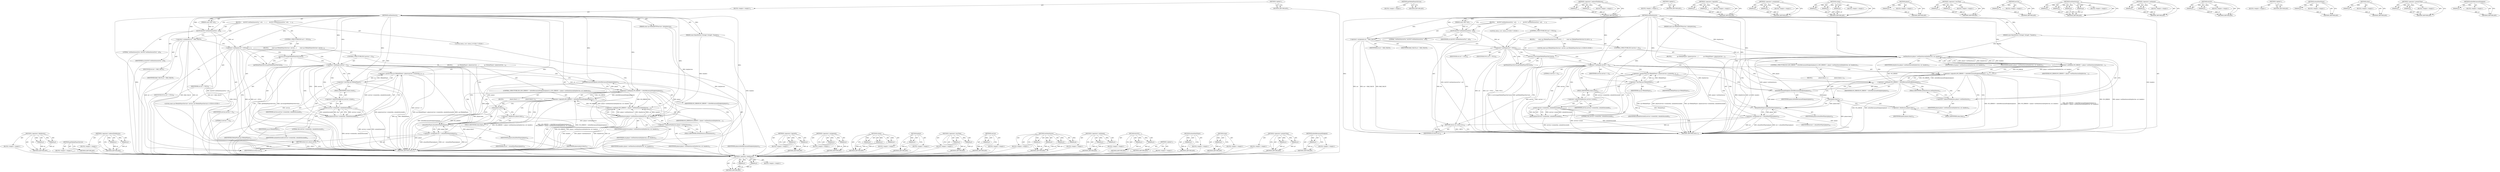 digraph "doSetRetransmitEndpoint" {
vulnerable_166 [label=<(METHOD,&lt;operator&gt;.fieldAccess)>];
vulnerable_167 [label=<(PARAM,p1)>];
vulnerable_168 [label=<(PARAM,p2)>];
vulnerable_169 [label=<(BLOCK,&lt;empty&gt;,&lt;empty&gt;)>];
vulnerable_170 [label=<(METHOD_RETURN,ANY)>];
vulnerable_118 [label=<(METHOD,getMediaPlayerService)>];
vulnerable_119 [label=<(BLOCK,&lt;empty&gt;,&lt;empty&gt;)>];
vulnerable_120 [label=<(METHOD_RETURN,ANY)>];
vulnerable_141 [label=<(METHOD,&lt;operator&gt;.indirectFieldAccess)>];
vulnerable_142 [label=<(PARAM,p1)>];
vulnerable_143 [label=<(PARAM,p2)>];
vulnerable_144 [label=<(BLOCK,&lt;empty&gt;,&lt;empty&gt;)>];
vulnerable_145 [label=<(METHOD_RETURN,ANY)>];
vulnerable_6 [label=<(METHOD,&lt;global&gt;)<SUB>1</SUB>>];
vulnerable_7 [label=<(BLOCK,&lt;empty&gt;,&lt;empty&gt;)<SUB>1</SUB>>];
vulnerable_8 [label=<(METHOD,setDataSource)<SUB>1</SUB>>];
vulnerable_9 [label=<(PARAM,const sp&lt;IMediaHTTPService&gt; &amp;httpService)<SUB>2</SUB>>];
vulnerable_10 [label=<(PARAM,const char *url)<SUB>3</SUB>>];
vulnerable_11 [label=<(PARAM,const KeyedVector&lt;String8, String8&gt; *headers)<SUB>3</SUB>>];
vulnerable_12 [label=<(BLOCK,{

     ALOGV(&quot;setDataSource(%s)&quot;, url);
     s...,{

     ALOGV(&quot;setDataSource(%s)&quot;, url);
     s...)<SUB>4</SUB>>];
vulnerable_13 [label=<(ALOGV,ALOGV(&quot;setDataSource(%s)&quot;, url))<SUB>6</SUB>>];
vulnerable_14 [label=<(LITERAL,&quot;setDataSource(%s)&quot;,ALOGV(&quot;setDataSource(%s)&quot;, url))<SUB>6</SUB>>];
vulnerable_15 [label=<(IDENTIFIER,url,ALOGV(&quot;setDataSource(%s)&quot;, url))<SUB>6</SUB>>];
vulnerable_16 [label="<(LOCAL,status_t err: status_t)<SUB>7</SUB>>"];
vulnerable_17 [label=<(&lt;operator&gt;.assignment,err = BAD_VALUE)<SUB>7</SUB>>];
vulnerable_18 [label=<(IDENTIFIER,err,err = BAD_VALUE)<SUB>7</SUB>>];
vulnerable_19 [label=<(IDENTIFIER,BAD_VALUE,err = BAD_VALUE)<SUB>7</SUB>>];
vulnerable_20 [label=<(CONTROL_STRUCTURE,IF,if (url != NULL))<SUB>8</SUB>>];
vulnerable_21 [label=<(&lt;operator&gt;.notEquals,url != NULL)<SUB>8</SUB>>];
vulnerable_22 [label=<(IDENTIFIER,url,url != NULL)<SUB>8</SUB>>];
vulnerable_23 [label=<(IDENTIFIER,NULL,url != NULL)<SUB>8</SUB>>];
vulnerable_24 [label=<(BLOCK,{
        const sp&lt;IMediaPlayerService&gt;&amp; servic...,{
        const sp&lt;IMediaPlayerService&gt;&amp; servic...)<SUB>8</SUB>>];
vulnerable_25 [label="<(LOCAL,const sp&lt;IMediaPlayerService&gt; service: sp&lt;IMediaPlayerService&gt;)<SUB>9</SUB>>"];
vulnerable_26 [label=<(service,&amp; service(getMediaPlayerService()))<SUB>9</SUB>>];
vulnerable_27 [label=<(getMediaPlayerService,getMediaPlayerService())<SUB>9</SUB>>];
vulnerable_28 [label=<(CONTROL_STRUCTURE,IF,if (service != 0))<SUB>10</SUB>>];
vulnerable_29 [label=<(&lt;operator&gt;.notEquals,service != 0)<SUB>10</SUB>>];
vulnerable_30 [label=<(IDENTIFIER,service,service != 0)<SUB>10</SUB>>];
vulnerable_31 [label=<(LITERAL,0,service != 0)<SUB>10</SUB>>];
vulnerable_32 [label=<(BLOCK,{
             sp&lt;IMediaPlayer&gt; player(service-...,{
             sp&lt;IMediaPlayer&gt; player(service-...)<SUB>10</SUB>>];
vulnerable_33 [label=<(&lt;operator&gt;.greaterThan,sp&lt;IMediaPlayer&gt; player(service-&gt;create(this, m...)<SUB>11</SUB>>];
vulnerable_34 [label=<(&lt;operator&gt;.lessThan,sp&lt;IMediaPlayer)<SUB>11</SUB>>];
vulnerable_35 [label=<(IDENTIFIER,sp,sp&lt;IMediaPlayer)<SUB>11</SUB>>];
vulnerable_36 [label=<(IDENTIFIER,IMediaPlayer,sp&lt;IMediaPlayer)<SUB>11</SUB>>];
vulnerable_37 [label=<(player,player(service-&gt;create(this, mAudioSessionId)))<SUB>11</SUB>>];
vulnerable_38 [label=<(create,service-&gt;create(this, mAudioSessionId))<SUB>11</SUB>>];
vulnerable_39 [label=<(&lt;operator&gt;.indirectFieldAccess,service-&gt;create)<SUB>11</SUB>>];
vulnerable_40 [label=<(IDENTIFIER,service,service-&gt;create(this, mAudioSessionId))<SUB>11</SUB>>];
vulnerable_41 [label=<(FIELD_IDENTIFIER,create,create)<SUB>11</SUB>>];
vulnerable_42 [label=<(LITERAL,this,service-&gt;create(this, mAudioSessionId))<SUB>11</SUB>>];
vulnerable_43 [label=<(IDENTIFIER,mAudioSessionId,service-&gt;create(this, mAudioSessionId))<SUB>11</SUB>>];
vulnerable_44 [label=<(CONTROL_STRUCTURE,IF,if ((NO_ERROR != doSetRetransmitEndpoint(player)) ||
 (NO_ERROR != player-&gt;setDataSource(httpService, url, headers))))<SUB>12</SUB>>];
vulnerable_45 [label=<(&lt;operator&gt;.logicalOr,(NO_ERROR != doSetRetransmitEndpoint(player)) |...)<SUB>12</SUB>>];
vulnerable_46 [label=<(&lt;operator&gt;.notEquals,NO_ERROR != doSetRetransmitEndpoint(player))<SUB>12</SUB>>];
vulnerable_47 [label=<(IDENTIFIER,NO_ERROR,NO_ERROR != doSetRetransmitEndpoint(player))<SUB>12</SUB>>];
vulnerable_48 [label=<(doSetRetransmitEndpoint,doSetRetransmitEndpoint(player))<SUB>12</SUB>>];
vulnerable_49 [label=<(IDENTIFIER,player,doSetRetransmitEndpoint(player))<SUB>12</SUB>>];
vulnerable_50 [label=<(&lt;operator&gt;.notEquals,NO_ERROR != player-&gt;setDataSource(httpService, ...)<SUB>13</SUB>>];
vulnerable_51 [label=<(IDENTIFIER,NO_ERROR,NO_ERROR != player-&gt;setDataSource(httpService, ...)<SUB>13</SUB>>];
vulnerable_52 [label=<(setDataSource,player-&gt;setDataSource(httpService, url, headers))<SUB>13</SUB>>];
vulnerable_53 [label=<(&lt;operator&gt;.indirectFieldAccess,player-&gt;setDataSource)<SUB>13</SUB>>];
vulnerable_54 [label=<(IDENTIFIER,player,player-&gt;setDataSource(httpService, url, headers))<SUB>13</SUB>>];
vulnerable_55 [label=<(FIELD_IDENTIFIER,setDataSource,setDataSource)<SUB>13</SUB>>];
vulnerable_56 [label=<(IDENTIFIER,httpService,player-&gt;setDataSource(httpService, url, headers))<SUB>13</SUB>>];
vulnerable_57 [label=<(IDENTIFIER,url,player-&gt;setDataSource(httpService, url, headers))<SUB>13</SUB>>];
vulnerable_58 [label=<(IDENTIFIER,headers,player-&gt;setDataSource(httpService, url, headers))<SUB>13</SUB>>];
vulnerable_59 [label=<(BLOCK,{
                player.clear();
 },{
                player.clear();
 })<SUB>13</SUB>>];
vulnerable_60 [label=<(clear,player.clear())<SUB>14</SUB>>];
vulnerable_61 [label=<(&lt;operator&gt;.fieldAccess,player.clear)<SUB>14</SUB>>];
vulnerable_62 [label=<(IDENTIFIER,player,player.clear())<SUB>14</SUB>>];
vulnerable_63 [label=<(FIELD_IDENTIFIER,clear,clear)<SUB>14</SUB>>];
vulnerable_64 [label=<(&lt;operator&gt;.assignment,err = attachNewPlayer(player))<SUB>16</SUB>>];
vulnerable_65 [label=<(IDENTIFIER,err,err = attachNewPlayer(player))<SUB>16</SUB>>];
vulnerable_66 [label=<(attachNewPlayer,attachNewPlayer(player))<SUB>16</SUB>>];
vulnerable_67 [label=<(IDENTIFIER,player,attachNewPlayer(player))<SUB>16</SUB>>];
vulnerable_68 [label=<(RETURN,return err;,return err;)<SUB>19</SUB>>];
vulnerable_69 [label=<(IDENTIFIER,err,return err;)<SUB>19</SUB>>];
vulnerable_70 [label=<(METHOD_RETURN,status_t)<SUB>1</SUB>>];
vulnerable_72 [label=<(METHOD_RETURN,ANY)<SUB>1</SUB>>];
vulnerable_146 [label=<(METHOD,&lt;operator&gt;.logicalOr)>];
vulnerable_147 [label=<(PARAM,p1)>];
vulnerable_148 [label=<(PARAM,p2)>];
vulnerable_149 [label=<(BLOCK,&lt;empty&gt;,&lt;empty&gt;)>];
vulnerable_150 [label=<(METHOD_RETURN,ANY)>];
vulnerable_104 [label=<(METHOD,&lt;operator&gt;.assignment)>];
vulnerable_105 [label=<(PARAM,p1)>];
vulnerable_106 [label=<(PARAM,p2)>];
vulnerable_107 [label=<(BLOCK,&lt;empty&gt;,&lt;empty&gt;)>];
vulnerable_108 [label=<(METHOD_RETURN,ANY)>];
vulnerable_135 [label=<(METHOD,create)>];
vulnerable_136 [label=<(PARAM,p1)>];
vulnerable_137 [label=<(PARAM,p2)>];
vulnerable_138 [label=<(PARAM,p3)>];
vulnerable_139 [label=<(BLOCK,&lt;empty&gt;,&lt;empty&gt;)>];
vulnerable_140 [label=<(METHOD_RETURN,ANY)>];
vulnerable_131 [label=<(METHOD,player)>];
vulnerable_132 [label=<(PARAM,p1)>];
vulnerable_133 [label=<(BLOCK,&lt;empty&gt;,&lt;empty&gt;)>];
vulnerable_134 [label=<(METHOD_RETURN,ANY)>];
vulnerable_126 [label=<(METHOD,&lt;operator&gt;.lessThan)>];
vulnerable_127 [label=<(PARAM,p1)>];
vulnerable_128 [label=<(PARAM,p2)>];
vulnerable_129 [label=<(BLOCK,&lt;empty&gt;,&lt;empty&gt;)>];
vulnerable_130 [label=<(METHOD_RETURN,ANY)>];
vulnerable_114 [label=<(METHOD,service)>];
vulnerable_115 [label=<(PARAM,p1)>];
vulnerable_116 [label=<(BLOCK,&lt;empty&gt;,&lt;empty&gt;)>];
vulnerable_117 [label=<(METHOD_RETURN,ANY)>];
vulnerable_155 [label=<(METHOD,setDataSource)>];
vulnerable_156 [label=<(PARAM,p1)>];
vulnerable_157 [label=<(PARAM,p2)>];
vulnerable_158 [label=<(PARAM,p3)>];
vulnerable_159 [label=<(PARAM,p4)>];
vulnerable_160 [label=<(BLOCK,&lt;empty&gt;,&lt;empty&gt;)>];
vulnerable_161 [label=<(METHOD_RETURN,ANY)>];
vulnerable_109 [label=<(METHOD,&lt;operator&gt;.notEquals)>];
vulnerable_110 [label=<(PARAM,p1)>];
vulnerable_111 [label=<(PARAM,p2)>];
vulnerable_112 [label=<(BLOCK,&lt;empty&gt;,&lt;empty&gt;)>];
vulnerable_113 [label=<(METHOD_RETURN,ANY)>];
vulnerable_99 [label=<(METHOD,ALOGV)>];
vulnerable_100 [label=<(PARAM,p1)>];
vulnerable_101 [label=<(PARAM,p2)>];
vulnerable_102 [label=<(BLOCK,&lt;empty&gt;,&lt;empty&gt;)>];
vulnerable_103 [label=<(METHOD_RETURN,ANY)>];
vulnerable_93 [label=<(METHOD,&lt;global&gt;)<SUB>1</SUB>>];
vulnerable_94 [label=<(BLOCK,&lt;empty&gt;,&lt;empty&gt;)>];
vulnerable_95 [label=<(METHOD_RETURN,ANY)>];
vulnerable_171 [label=<(METHOD,attachNewPlayer)>];
vulnerable_172 [label=<(PARAM,p1)>];
vulnerable_173 [label=<(BLOCK,&lt;empty&gt;,&lt;empty&gt;)>];
vulnerable_174 [label=<(METHOD_RETURN,ANY)>];
vulnerable_162 [label=<(METHOD,clear)>];
vulnerable_163 [label=<(PARAM,p1)>];
vulnerable_164 [label=<(BLOCK,&lt;empty&gt;,&lt;empty&gt;)>];
vulnerable_165 [label=<(METHOD_RETURN,ANY)>];
vulnerable_121 [label=<(METHOD,&lt;operator&gt;.greaterThan)>];
vulnerable_122 [label=<(PARAM,p1)>];
vulnerable_123 [label=<(PARAM,p2)>];
vulnerable_124 [label=<(BLOCK,&lt;empty&gt;,&lt;empty&gt;)>];
vulnerable_125 [label=<(METHOD_RETURN,ANY)>];
vulnerable_151 [label=<(METHOD,doSetRetransmitEndpoint)>];
vulnerable_152 [label=<(PARAM,p1)>];
vulnerable_153 [label=<(BLOCK,&lt;empty&gt;,&lt;empty&gt;)>];
vulnerable_154 [label=<(METHOD_RETURN,ANY)>];
fixed_166 [label=<(METHOD,&lt;operator&gt;.fieldAccess)>];
fixed_167 [label=<(PARAM,p1)>];
fixed_168 [label=<(PARAM,p2)>];
fixed_169 [label=<(BLOCK,&lt;empty&gt;,&lt;empty&gt;)>];
fixed_170 [label=<(METHOD_RETURN,ANY)>];
fixed_118 [label=<(METHOD,getMediaPlayerService)>];
fixed_119 [label=<(BLOCK,&lt;empty&gt;,&lt;empty&gt;)>];
fixed_120 [label=<(METHOD_RETURN,ANY)>];
fixed_141 [label=<(METHOD,&lt;operator&gt;.indirectFieldAccess)>];
fixed_142 [label=<(PARAM,p1)>];
fixed_143 [label=<(PARAM,p2)>];
fixed_144 [label=<(BLOCK,&lt;empty&gt;,&lt;empty&gt;)>];
fixed_145 [label=<(METHOD_RETURN,ANY)>];
fixed_6 [label=<(METHOD,&lt;global&gt;)<SUB>1</SUB>>];
fixed_7 [label=<(BLOCK,&lt;empty&gt;,&lt;empty&gt;)<SUB>1</SUB>>];
fixed_8 [label=<(METHOD,setDataSource)<SUB>1</SUB>>];
fixed_9 [label=<(PARAM,const sp&lt;IMediaHTTPService&gt; &amp;httpService)<SUB>2</SUB>>];
fixed_10 [label=<(PARAM,const char *url)<SUB>3</SUB>>];
fixed_11 [label=<(PARAM,const KeyedVector&lt;String8, String8&gt; *headers)<SUB>3</SUB>>];
fixed_12 [label=<(BLOCK,{

     ALOGV(&quot;setDataSource(%s)&quot;, url);
     s...,{

     ALOGV(&quot;setDataSource(%s)&quot;, url);
     s...)<SUB>4</SUB>>];
fixed_13 [label=<(ALOGV,ALOGV(&quot;setDataSource(%s)&quot;, url))<SUB>6</SUB>>];
fixed_14 [label=<(LITERAL,&quot;setDataSource(%s)&quot;,ALOGV(&quot;setDataSource(%s)&quot;, url))<SUB>6</SUB>>];
fixed_15 [label=<(IDENTIFIER,url,ALOGV(&quot;setDataSource(%s)&quot;, url))<SUB>6</SUB>>];
fixed_16 [label="<(LOCAL,status_t err: status_t)<SUB>7</SUB>>"];
fixed_17 [label=<(&lt;operator&gt;.assignment,err = BAD_VALUE)<SUB>7</SUB>>];
fixed_18 [label=<(IDENTIFIER,err,err = BAD_VALUE)<SUB>7</SUB>>];
fixed_19 [label=<(IDENTIFIER,BAD_VALUE,err = BAD_VALUE)<SUB>7</SUB>>];
fixed_20 [label=<(CONTROL_STRUCTURE,IF,if (url != NULL))<SUB>8</SUB>>];
fixed_21 [label=<(&lt;operator&gt;.notEquals,url != NULL)<SUB>8</SUB>>];
fixed_22 [label=<(IDENTIFIER,url,url != NULL)<SUB>8</SUB>>];
fixed_23 [label=<(IDENTIFIER,NULL,url != NULL)<SUB>8</SUB>>];
fixed_24 [label=<(BLOCK,{
        const sp&lt;IMediaPlayerService&gt; service...,{
        const sp&lt;IMediaPlayerService&gt; service...)<SUB>8</SUB>>];
fixed_25 [label="<(LOCAL,const sp&lt;IMediaPlayerService&gt; service: sp&lt;IMediaPlayerService&gt;)<SUB>9</SUB>>"];
fixed_26 [label=<(service,service(getMediaPlayerService()))<SUB>9</SUB>>];
fixed_27 [label=<(getMediaPlayerService,getMediaPlayerService())<SUB>9</SUB>>];
fixed_28 [label=<(CONTROL_STRUCTURE,IF,if (service != 0))<SUB>10</SUB>>];
fixed_29 [label=<(&lt;operator&gt;.notEquals,service != 0)<SUB>10</SUB>>];
fixed_30 [label=<(IDENTIFIER,service,service != 0)<SUB>10</SUB>>];
fixed_31 [label=<(LITERAL,0,service != 0)<SUB>10</SUB>>];
fixed_32 [label=<(BLOCK,{
             sp&lt;IMediaPlayer&gt; player(service-...,{
             sp&lt;IMediaPlayer&gt; player(service-...)<SUB>10</SUB>>];
fixed_33 [label=<(&lt;operator&gt;.greaterThan,sp&lt;IMediaPlayer&gt; player(service-&gt;create(this, m...)<SUB>11</SUB>>];
fixed_34 [label=<(&lt;operator&gt;.lessThan,sp&lt;IMediaPlayer)<SUB>11</SUB>>];
fixed_35 [label=<(IDENTIFIER,sp,sp&lt;IMediaPlayer)<SUB>11</SUB>>];
fixed_36 [label=<(IDENTIFIER,IMediaPlayer,sp&lt;IMediaPlayer)<SUB>11</SUB>>];
fixed_37 [label=<(player,player(service-&gt;create(this, mAudioSessionId)))<SUB>11</SUB>>];
fixed_38 [label=<(create,service-&gt;create(this, mAudioSessionId))<SUB>11</SUB>>];
fixed_39 [label=<(&lt;operator&gt;.indirectFieldAccess,service-&gt;create)<SUB>11</SUB>>];
fixed_40 [label=<(IDENTIFIER,service,service-&gt;create(this, mAudioSessionId))<SUB>11</SUB>>];
fixed_41 [label=<(FIELD_IDENTIFIER,create,create)<SUB>11</SUB>>];
fixed_42 [label=<(LITERAL,this,service-&gt;create(this, mAudioSessionId))<SUB>11</SUB>>];
fixed_43 [label=<(IDENTIFIER,mAudioSessionId,service-&gt;create(this, mAudioSessionId))<SUB>11</SUB>>];
fixed_44 [label=<(CONTROL_STRUCTURE,IF,if ((NO_ERROR != doSetRetransmitEndpoint(player)) ||
 (NO_ERROR != player-&gt;setDataSource(httpService, url, headers))))<SUB>12</SUB>>];
fixed_45 [label=<(&lt;operator&gt;.logicalOr,(NO_ERROR != doSetRetransmitEndpoint(player)) |...)<SUB>12</SUB>>];
fixed_46 [label=<(&lt;operator&gt;.notEquals,NO_ERROR != doSetRetransmitEndpoint(player))<SUB>12</SUB>>];
fixed_47 [label=<(IDENTIFIER,NO_ERROR,NO_ERROR != doSetRetransmitEndpoint(player))<SUB>12</SUB>>];
fixed_48 [label=<(doSetRetransmitEndpoint,doSetRetransmitEndpoint(player))<SUB>12</SUB>>];
fixed_49 [label=<(IDENTIFIER,player,doSetRetransmitEndpoint(player))<SUB>12</SUB>>];
fixed_50 [label=<(&lt;operator&gt;.notEquals,NO_ERROR != player-&gt;setDataSource(httpService, ...)<SUB>13</SUB>>];
fixed_51 [label=<(IDENTIFIER,NO_ERROR,NO_ERROR != player-&gt;setDataSource(httpService, ...)<SUB>13</SUB>>];
fixed_52 [label=<(setDataSource,player-&gt;setDataSource(httpService, url, headers))<SUB>13</SUB>>];
fixed_53 [label=<(&lt;operator&gt;.indirectFieldAccess,player-&gt;setDataSource)<SUB>13</SUB>>];
fixed_54 [label=<(IDENTIFIER,player,player-&gt;setDataSource(httpService, url, headers))<SUB>13</SUB>>];
fixed_55 [label=<(FIELD_IDENTIFIER,setDataSource,setDataSource)<SUB>13</SUB>>];
fixed_56 [label=<(IDENTIFIER,httpService,player-&gt;setDataSource(httpService, url, headers))<SUB>13</SUB>>];
fixed_57 [label=<(IDENTIFIER,url,player-&gt;setDataSource(httpService, url, headers))<SUB>13</SUB>>];
fixed_58 [label=<(IDENTIFIER,headers,player-&gt;setDataSource(httpService, url, headers))<SUB>13</SUB>>];
fixed_59 [label=<(BLOCK,{
                player.clear();
 },{
                player.clear();
 })<SUB>13</SUB>>];
fixed_60 [label=<(clear,player.clear())<SUB>14</SUB>>];
fixed_61 [label=<(&lt;operator&gt;.fieldAccess,player.clear)<SUB>14</SUB>>];
fixed_62 [label=<(IDENTIFIER,player,player.clear())<SUB>14</SUB>>];
fixed_63 [label=<(FIELD_IDENTIFIER,clear,clear)<SUB>14</SUB>>];
fixed_64 [label=<(&lt;operator&gt;.assignment,err = attachNewPlayer(player))<SUB>16</SUB>>];
fixed_65 [label=<(IDENTIFIER,err,err = attachNewPlayer(player))<SUB>16</SUB>>];
fixed_66 [label=<(attachNewPlayer,attachNewPlayer(player))<SUB>16</SUB>>];
fixed_67 [label=<(IDENTIFIER,player,attachNewPlayer(player))<SUB>16</SUB>>];
fixed_68 [label=<(RETURN,return err;,return err;)<SUB>19</SUB>>];
fixed_69 [label=<(IDENTIFIER,err,return err;)<SUB>19</SUB>>];
fixed_70 [label=<(METHOD_RETURN,status_t)<SUB>1</SUB>>];
fixed_72 [label=<(METHOD_RETURN,ANY)<SUB>1</SUB>>];
fixed_146 [label=<(METHOD,&lt;operator&gt;.logicalOr)>];
fixed_147 [label=<(PARAM,p1)>];
fixed_148 [label=<(PARAM,p2)>];
fixed_149 [label=<(BLOCK,&lt;empty&gt;,&lt;empty&gt;)>];
fixed_150 [label=<(METHOD_RETURN,ANY)>];
fixed_104 [label=<(METHOD,&lt;operator&gt;.assignment)>];
fixed_105 [label=<(PARAM,p1)>];
fixed_106 [label=<(PARAM,p2)>];
fixed_107 [label=<(BLOCK,&lt;empty&gt;,&lt;empty&gt;)>];
fixed_108 [label=<(METHOD_RETURN,ANY)>];
fixed_135 [label=<(METHOD,create)>];
fixed_136 [label=<(PARAM,p1)>];
fixed_137 [label=<(PARAM,p2)>];
fixed_138 [label=<(PARAM,p3)>];
fixed_139 [label=<(BLOCK,&lt;empty&gt;,&lt;empty&gt;)>];
fixed_140 [label=<(METHOD_RETURN,ANY)>];
fixed_131 [label=<(METHOD,player)>];
fixed_132 [label=<(PARAM,p1)>];
fixed_133 [label=<(BLOCK,&lt;empty&gt;,&lt;empty&gt;)>];
fixed_134 [label=<(METHOD_RETURN,ANY)>];
fixed_126 [label=<(METHOD,&lt;operator&gt;.lessThan)>];
fixed_127 [label=<(PARAM,p1)>];
fixed_128 [label=<(PARAM,p2)>];
fixed_129 [label=<(BLOCK,&lt;empty&gt;,&lt;empty&gt;)>];
fixed_130 [label=<(METHOD_RETURN,ANY)>];
fixed_114 [label=<(METHOD,service)>];
fixed_115 [label=<(PARAM,p1)>];
fixed_116 [label=<(BLOCK,&lt;empty&gt;,&lt;empty&gt;)>];
fixed_117 [label=<(METHOD_RETURN,ANY)>];
fixed_155 [label=<(METHOD,setDataSource)>];
fixed_156 [label=<(PARAM,p1)>];
fixed_157 [label=<(PARAM,p2)>];
fixed_158 [label=<(PARAM,p3)>];
fixed_159 [label=<(PARAM,p4)>];
fixed_160 [label=<(BLOCK,&lt;empty&gt;,&lt;empty&gt;)>];
fixed_161 [label=<(METHOD_RETURN,ANY)>];
fixed_109 [label=<(METHOD,&lt;operator&gt;.notEquals)>];
fixed_110 [label=<(PARAM,p1)>];
fixed_111 [label=<(PARAM,p2)>];
fixed_112 [label=<(BLOCK,&lt;empty&gt;,&lt;empty&gt;)>];
fixed_113 [label=<(METHOD_RETURN,ANY)>];
fixed_99 [label=<(METHOD,ALOGV)>];
fixed_100 [label=<(PARAM,p1)>];
fixed_101 [label=<(PARAM,p2)>];
fixed_102 [label=<(BLOCK,&lt;empty&gt;,&lt;empty&gt;)>];
fixed_103 [label=<(METHOD_RETURN,ANY)>];
fixed_93 [label=<(METHOD,&lt;global&gt;)<SUB>1</SUB>>];
fixed_94 [label=<(BLOCK,&lt;empty&gt;,&lt;empty&gt;)>];
fixed_95 [label=<(METHOD_RETURN,ANY)>];
fixed_171 [label=<(METHOD,attachNewPlayer)>];
fixed_172 [label=<(PARAM,p1)>];
fixed_173 [label=<(BLOCK,&lt;empty&gt;,&lt;empty&gt;)>];
fixed_174 [label=<(METHOD_RETURN,ANY)>];
fixed_162 [label=<(METHOD,clear)>];
fixed_163 [label=<(PARAM,p1)>];
fixed_164 [label=<(BLOCK,&lt;empty&gt;,&lt;empty&gt;)>];
fixed_165 [label=<(METHOD_RETURN,ANY)>];
fixed_121 [label=<(METHOD,&lt;operator&gt;.greaterThan)>];
fixed_122 [label=<(PARAM,p1)>];
fixed_123 [label=<(PARAM,p2)>];
fixed_124 [label=<(BLOCK,&lt;empty&gt;,&lt;empty&gt;)>];
fixed_125 [label=<(METHOD_RETURN,ANY)>];
fixed_151 [label=<(METHOD,doSetRetransmitEndpoint)>];
fixed_152 [label=<(PARAM,p1)>];
fixed_153 [label=<(BLOCK,&lt;empty&gt;,&lt;empty&gt;)>];
fixed_154 [label=<(METHOD_RETURN,ANY)>];
vulnerable_166 -> vulnerable_167  [key=0, label="AST: "];
vulnerable_166 -> vulnerable_167  [key=1, label="DDG: "];
vulnerable_166 -> vulnerable_169  [key=0, label="AST: "];
vulnerable_166 -> vulnerable_168  [key=0, label="AST: "];
vulnerable_166 -> vulnerable_168  [key=1, label="DDG: "];
vulnerable_166 -> vulnerable_170  [key=0, label="AST: "];
vulnerable_166 -> vulnerable_170  [key=1, label="CFG: "];
vulnerable_167 -> vulnerable_170  [key=0, label="DDG: p1"];
vulnerable_168 -> vulnerable_170  [key=0, label="DDG: p2"];
vulnerable_118 -> vulnerable_119  [key=0, label="AST: "];
vulnerable_118 -> vulnerable_120  [key=0, label="AST: "];
vulnerable_118 -> vulnerable_120  [key=1, label="CFG: "];
vulnerable_141 -> vulnerable_142  [key=0, label="AST: "];
vulnerable_141 -> vulnerable_142  [key=1, label="DDG: "];
vulnerable_141 -> vulnerable_144  [key=0, label="AST: "];
vulnerable_141 -> vulnerable_143  [key=0, label="AST: "];
vulnerable_141 -> vulnerable_143  [key=1, label="DDG: "];
vulnerable_141 -> vulnerable_145  [key=0, label="AST: "];
vulnerable_141 -> vulnerable_145  [key=1, label="CFG: "];
vulnerable_142 -> vulnerable_145  [key=0, label="DDG: p1"];
vulnerable_143 -> vulnerable_145  [key=0, label="DDG: p2"];
vulnerable_6 -> vulnerable_7  [key=0, label="AST: "];
vulnerable_6 -> vulnerable_72  [key=0, label="AST: "];
vulnerable_6 -> vulnerable_72  [key=1, label="CFG: "];
vulnerable_7 -> vulnerable_8  [key=0, label="AST: "];
vulnerable_8 -> vulnerable_9  [key=0, label="AST: "];
vulnerable_8 -> vulnerable_9  [key=1, label="DDG: "];
vulnerable_8 -> vulnerable_10  [key=0, label="AST: "];
vulnerable_8 -> vulnerable_10  [key=1, label="DDG: "];
vulnerable_8 -> vulnerable_11  [key=0, label="AST: "];
vulnerable_8 -> vulnerable_11  [key=1, label="DDG: "];
vulnerable_8 -> vulnerable_12  [key=0, label="AST: "];
vulnerable_8 -> vulnerable_70  [key=0, label="AST: "];
vulnerable_8 -> vulnerable_13  [key=0, label="CFG: "];
vulnerable_8 -> vulnerable_13  [key=1, label="DDG: "];
vulnerable_8 -> vulnerable_17  [key=0, label="DDG: "];
vulnerable_8 -> vulnerable_69  [key=0, label="DDG: "];
vulnerable_8 -> vulnerable_21  [key=0, label="DDG: "];
vulnerable_8 -> vulnerable_26  [key=0, label="DDG: "];
vulnerable_8 -> vulnerable_29  [key=0, label="DDG: "];
vulnerable_8 -> vulnerable_34  [key=0, label="DDG: "];
vulnerable_8 -> vulnerable_66  [key=0, label="DDG: "];
vulnerable_8 -> vulnerable_38  [key=0, label="DDG: "];
vulnerable_8 -> vulnerable_46  [key=0, label="DDG: "];
vulnerable_8 -> vulnerable_50  [key=0, label="DDG: "];
vulnerable_8 -> vulnerable_48  [key=0, label="DDG: "];
vulnerable_8 -> vulnerable_52  [key=0, label="DDG: "];
vulnerable_9 -> vulnerable_70  [key=0, label="DDG: httpService"];
vulnerable_9 -> vulnerable_52  [key=0, label="DDG: httpService"];
vulnerable_10 -> vulnerable_13  [key=0, label="DDG: url"];
vulnerable_11 -> vulnerable_70  [key=0, label="DDG: headers"];
vulnerable_11 -> vulnerable_52  [key=0, label="DDG: headers"];
vulnerable_12 -> vulnerable_13  [key=0, label="AST: "];
vulnerable_12 -> vulnerable_16  [key=0, label="AST: "];
vulnerable_12 -> vulnerable_17  [key=0, label="AST: "];
vulnerable_12 -> vulnerable_20  [key=0, label="AST: "];
vulnerable_12 -> vulnerable_68  [key=0, label="AST: "];
vulnerable_13 -> vulnerable_14  [key=0, label="AST: "];
vulnerable_13 -> vulnerable_15  [key=0, label="AST: "];
vulnerable_13 -> vulnerable_17  [key=0, label="CFG: "];
vulnerable_13 -> vulnerable_70  [key=0, label="DDG: ALOGV(&quot;setDataSource(%s)&quot;, url)"];
vulnerable_13 -> vulnerable_21  [key=0, label="DDG: url"];
vulnerable_17 -> vulnerable_18  [key=0, label="AST: "];
vulnerable_17 -> vulnerable_19  [key=0, label="AST: "];
vulnerable_17 -> vulnerable_21  [key=0, label="CFG: "];
vulnerable_17 -> vulnerable_70  [key=0, label="DDG: err"];
vulnerable_17 -> vulnerable_70  [key=1, label="DDG: err = BAD_VALUE"];
vulnerable_17 -> vulnerable_70  [key=2, label="DDG: BAD_VALUE"];
vulnerable_17 -> vulnerable_69  [key=0, label="DDG: err"];
vulnerable_20 -> vulnerable_21  [key=0, label="AST: "];
vulnerable_20 -> vulnerable_24  [key=0, label="AST: "];
vulnerable_21 -> vulnerable_22  [key=0, label="AST: "];
vulnerable_21 -> vulnerable_23  [key=0, label="AST: "];
vulnerable_21 -> vulnerable_27  [key=0, label="CFG: "];
vulnerable_21 -> vulnerable_27  [key=1, label="CDG: "];
vulnerable_21 -> vulnerable_68  [key=0, label="CFG: "];
vulnerable_21 -> vulnerable_70  [key=0, label="DDG: url"];
vulnerable_21 -> vulnerable_70  [key=1, label="DDG: url != NULL"];
vulnerable_21 -> vulnerable_70  [key=2, label="DDG: NULL"];
vulnerable_21 -> vulnerable_52  [key=0, label="DDG: url"];
vulnerable_21 -> vulnerable_26  [key=0, label="CDG: "];
vulnerable_21 -> vulnerable_29  [key=0, label="CDG: "];
vulnerable_24 -> vulnerable_25  [key=0, label="AST: "];
vulnerable_24 -> vulnerable_26  [key=0, label="AST: "];
vulnerable_24 -> vulnerable_28  [key=0, label="AST: "];
vulnerable_26 -> vulnerable_27  [key=0, label="AST: "];
vulnerable_26 -> vulnerable_29  [key=0, label="CFG: "];
vulnerable_26 -> vulnerable_70  [key=0, label="DDG: getMediaPlayerService()"];
vulnerable_26 -> vulnerable_70  [key=1, label="DDG: &amp; service(getMediaPlayerService())"];
vulnerable_27 -> vulnerable_26  [key=0, label="CFG: "];
vulnerable_28 -> vulnerable_29  [key=0, label="AST: "];
vulnerable_28 -> vulnerable_32  [key=0, label="AST: "];
vulnerable_29 -> vulnerable_30  [key=0, label="AST: "];
vulnerable_29 -> vulnerable_31  [key=0, label="AST: "];
vulnerable_29 -> vulnerable_34  [key=0, label="CFG: "];
vulnerable_29 -> vulnerable_34  [key=1, label="CDG: "];
vulnerable_29 -> vulnerable_68  [key=0, label="CFG: "];
vulnerable_29 -> vulnerable_70  [key=0, label="DDG: service"];
vulnerable_29 -> vulnerable_70  [key=1, label="DDG: service != 0"];
vulnerable_29 -> vulnerable_38  [key=0, label="DDG: service"];
vulnerable_29 -> vulnerable_38  [key=1, label="CDG: "];
vulnerable_29 -> vulnerable_48  [key=0, label="CDG: "];
vulnerable_29 -> vulnerable_33  [key=0, label="CDG: "];
vulnerable_29 -> vulnerable_64  [key=0, label="CDG: "];
vulnerable_29 -> vulnerable_66  [key=0, label="CDG: "];
vulnerable_29 -> vulnerable_37  [key=0, label="CDG: "];
vulnerable_29 -> vulnerable_46  [key=0, label="CDG: "];
vulnerable_29 -> vulnerable_41  [key=0, label="CDG: "];
vulnerable_29 -> vulnerable_45  [key=0, label="CDG: "];
vulnerable_29 -> vulnerable_39  [key=0, label="CDG: "];
vulnerable_32 -> vulnerable_33  [key=0, label="AST: "];
vulnerable_32 -> vulnerable_44  [key=0, label="AST: "];
vulnerable_32 -> vulnerable_64  [key=0, label="AST: "];
vulnerable_33 -> vulnerable_34  [key=0, label="AST: "];
vulnerable_33 -> vulnerable_37  [key=0, label="AST: "];
vulnerable_33 -> vulnerable_48  [key=0, label="CFG: "];
vulnerable_33 -> vulnerable_70  [key=0, label="DDG: sp&lt;IMediaPlayer"];
vulnerable_33 -> vulnerable_70  [key=1, label="DDG: player(service-&gt;create(this, mAudioSessionId))"];
vulnerable_33 -> vulnerable_70  [key=2, label="DDG: sp&lt;IMediaPlayer&gt; player(service-&gt;create(this, mAudioSessionId))"];
vulnerable_34 -> vulnerable_35  [key=0, label="AST: "];
vulnerable_34 -> vulnerable_36  [key=0, label="AST: "];
vulnerable_34 -> vulnerable_41  [key=0, label="CFG: "];
vulnerable_34 -> vulnerable_70  [key=0, label="DDG: IMediaPlayer"];
vulnerable_34 -> vulnerable_70  [key=1, label="DDG: sp"];
vulnerable_34 -> vulnerable_33  [key=0, label="DDG: sp"];
vulnerable_34 -> vulnerable_33  [key=1, label="DDG: IMediaPlayer"];
vulnerable_37 -> vulnerable_38  [key=0, label="AST: "];
vulnerable_37 -> vulnerable_33  [key=0, label="CFG: "];
vulnerable_37 -> vulnerable_33  [key=1, label="DDG: service-&gt;create(this, mAudioSessionId)"];
vulnerable_37 -> vulnerable_70  [key=0, label="DDG: service-&gt;create(this, mAudioSessionId)"];
vulnerable_38 -> vulnerable_39  [key=0, label="AST: "];
vulnerable_38 -> vulnerable_42  [key=0, label="AST: "];
vulnerable_38 -> vulnerable_43  [key=0, label="AST: "];
vulnerable_38 -> vulnerable_37  [key=0, label="CFG: "];
vulnerable_38 -> vulnerable_37  [key=1, label="DDG: service-&gt;create"];
vulnerable_38 -> vulnerable_37  [key=2, label="DDG: this"];
vulnerable_38 -> vulnerable_37  [key=3, label="DDG: mAudioSessionId"];
vulnerable_38 -> vulnerable_70  [key=0, label="DDG: service-&gt;create"];
vulnerable_38 -> vulnerable_70  [key=1, label="DDG: mAudioSessionId"];
vulnerable_39 -> vulnerable_40  [key=0, label="AST: "];
vulnerable_39 -> vulnerable_41  [key=0, label="AST: "];
vulnerable_39 -> vulnerable_38  [key=0, label="CFG: "];
vulnerable_41 -> vulnerable_39  [key=0, label="CFG: "];
vulnerable_44 -> vulnerable_45  [key=0, label="AST: "];
vulnerable_44 -> vulnerable_59  [key=0, label="AST: "];
vulnerable_45 -> vulnerable_46  [key=0, label="AST: "];
vulnerable_45 -> vulnerable_50  [key=0, label="AST: "];
vulnerable_45 -> vulnerable_63  [key=0, label="CFG: "];
vulnerable_45 -> vulnerable_63  [key=1, label="CDG: "];
vulnerable_45 -> vulnerable_66  [key=0, label="CFG: "];
vulnerable_45 -> vulnerable_70  [key=0, label="DDG: NO_ERROR != doSetRetransmitEndpoint(player)"];
vulnerable_45 -> vulnerable_70  [key=1, label="DDG: NO_ERROR != player-&gt;setDataSource(httpService, url, headers)"];
vulnerable_45 -> vulnerable_70  [key=2, label="DDG: (NO_ERROR != doSetRetransmitEndpoint(player)) ||
 (NO_ERROR != player-&gt;setDataSource(httpService, url, headers))"];
vulnerable_45 -> vulnerable_60  [key=0, label="CDG: "];
vulnerable_45 -> vulnerable_61  [key=0, label="CDG: "];
vulnerable_46 -> vulnerable_47  [key=0, label="AST: "];
vulnerable_46 -> vulnerable_48  [key=0, label="AST: "];
vulnerable_46 -> vulnerable_45  [key=0, label="CFG: "];
vulnerable_46 -> vulnerable_45  [key=1, label="DDG: NO_ERROR"];
vulnerable_46 -> vulnerable_45  [key=2, label="DDG: doSetRetransmitEndpoint(player)"];
vulnerable_46 -> vulnerable_55  [key=0, label="CFG: "];
vulnerable_46 -> vulnerable_55  [key=1, label="CDG: "];
vulnerable_46 -> vulnerable_70  [key=0, label="DDG: NO_ERROR"];
vulnerable_46 -> vulnerable_70  [key=1, label="DDG: doSetRetransmitEndpoint(player)"];
vulnerable_46 -> vulnerable_50  [key=0, label="DDG: NO_ERROR"];
vulnerable_46 -> vulnerable_50  [key=1, label="CDG: "];
vulnerable_46 -> vulnerable_52  [key=0, label="CDG: "];
vulnerable_46 -> vulnerable_53  [key=0, label="CDG: "];
vulnerable_48 -> vulnerable_49  [key=0, label="AST: "];
vulnerable_48 -> vulnerable_46  [key=0, label="CFG: "];
vulnerable_48 -> vulnerable_46  [key=1, label="DDG: player"];
vulnerable_48 -> vulnerable_66  [key=0, label="DDG: player"];
vulnerable_48 -> vulnerable_60  [key=0, label="DDG: player"];
vulnerable_48 -> vulnerable_52  [key=0, label="DDG: player"];
vulnerable_50 -> vulnerable_51  [key=0, label="AST: "];
vulnerable_50 -> vulnerable_52  [key=0, label="AST: "];
vulnerable_50 -> vulnerable_45  [key=0, label="CFG: "];
vulnerable_50 -> vulnerable_45  [key=1, label="DDG: NO_ERROR"];
vulnerable_50 -> vulnerable_45  [key=2, label="DDG: player-&gt;setDataSource(httpService, url, headers)"];
vulnerable_50 -> vulnerable_70  [key=0, label="DDG: NO_ERROR"];
vulnerable_50 -> vulnerable_70  [key=1, label="DDG: player-&gt;setDataSource(httpService, url, headers)"];
vulnerable_52 -> vulnerable_53  [key=0, label="AST: "];
vulnerable_52 -> vulnerable_56  [key=0, label="AST: "];
vulnerable_52 -> vulnerable_57  [key=0, label="AST: "];
vulnerable_52 -> vulnerable_58  [key=0, label="AST: "];
vulnerable_52 -> vulnerable_50  [key=0, label="CFG: "];
vulnerable_52 -> vulnerable_50  [key=1, label="DDG: player-&gt;setDataSource"];
vulnerable_52 -> vulnerable_50  [key=2, label="DDG: httpService"];
vulnerable_52 -> vulnerable_50  [key=3, label="DDG: url"];
vulnerable_52 -> vulnerable_50  [key=4, label="DDG: headers"];
vulnerable_52 -> vulnerable_70  [key=0, label="DDG: player-&gt;setDataSource"];
vulnerable_52 -> vulnerable_70  [key=1, label="DDG: httpService"];
vulnerable_52 -> vulnerable_70  [key=2, label="DDG: url"];
vulnerable_52 -> vulnerable_70  [key=3, label="DDG: headers"];
vulnerable_52 -> vulnerable_66  [key=0, label="DDG: player-&gt;setDataSource"];
vulnerable_53 -> vulnerable_54  [key=0, label="AST: "];
vulnerable_53 -> vulnerable_55  [key=0, label="AST: "];
vulnerable_53 -> vulnerable_52  [key=0, label="CFG: "];
vulnerable_55 -> vulnerable_53  [key=0, label="CFG: "];
vulnerable_59 -> vulnerable_60  [key=0, label="AST: "];
vulnerable_60 -> vulnerable_61  [key=0, label="AST: "];
vulnerable_60 -> vulnerable_66  [key=0, label="CFG: "];
vulnerable_60 -> vulnerable_66  [key=1, label="DDG: player.clear"];
vulnerable_60 -> vulnerable_70  [key=0, label="DDG: player.clear()"];
vulnerable_61 -> vulnerable_62  [key=0, label="AST: "];
vulnerable_61 -> vulnerable_63  [key=0, label="AST: "];
vulnerable_61 -> vulnerable_60  [key=0, label="CFG: "];
vulnerable_63 -> vulnerable_61  [key=0, label="CFG: "];
vulnerable_64 -> vulnerable_65  [key=0, label="AST: "];
vulnerable_64 -> vulnerable_66  [key=0, label="AST: "];
vulnerable_64 -> vulnerable_68  [key=0, label="CFG: "];
vulnerable_64 -> vulnerable_70  [key=0, label="DDG: err"];
vulnerable_64 -> vulnerable_70  [key=1, label="DDG: attachNewPlayer(player)"];
vulnerable_64 -> vulnerable_70  [key=2, label="DDG: err = attachNewPlayer(player)"];
vulnerable_64 -> vulnerable_69  [key=0, label="DDG: err"];
vulnerable_66 -> vulnerable_67  [key=0, label="AST: "];
vulnerable_66 -> vulnerable_64  [key=0, label="CFG: "];
vulnerable_66 -> vulnerable_64  [key=1, label="DDG: player"];
vulnerable_66 -> vulnerable_70  [key=0, label="DDG: player"];
vulnerable_68 -> vulnerable_69  [key=0, label="AST: "];
vulnerable_68 -> vulnerable_70  [key=0, label="CFG: "];
vulnerable_68 -> vulnerable_70  [key=1, label="DDG: &lt;RET&gt;"];
vulnerable_69 -> vulnerable_68  [key=0, label="DDG: err"];
vulnerable_146 -> vulnerable_147  [key=0, label="AST: "];
vulnerable_146 -> vulnerable_147  [key=1, label="DDG: "];
vulnerable_146 -> vulnerable_149  [key=0, label="AST: "];
vulnerable_146 -> vulnerable_148  [key=0, label="AST: "];
vulnerable_146 -> vulnerable_148  [key=1, label="DDG: "];
vulnerable_146 -> vulnerable_150  [key=0, label="AST: "];
vulnerable_146 -> vulnerable_150  [key=1, label="CFG: "];
vulnerable_147 -> vulnerable_150  [key=0, label="DDG: p1"];
vulnerable_148 -> vulnerable_150  [key=0, label="DDG: p2"];
vulnerable_104 -> vulnerable_105  [key=0, label="AST: "];
vulnerable_104 -> vulnerable_105  [key=1, label="DDG: "];
vulnerable_104 -> vulnerable_107  [key=0, label="AST: "];
vulnerable_104 -> vulnerable_106  [key=0, label="AST: "];
vulnerable_104 -> vulnerable_106  [key=1, label="DDG: "];
vulnerable_104 -> vulnerable_108  [key=0, label="AST: "];
vulnerable_104 -> vulnerable_108  [key=1, label="CFG: "];
vulnerable_105 -> vulnerable_108  [key=0, label="DDG: p1"];
vulnerable_106 -> vulnerable_108  [key=0, label="DDG: p2"];
vulnerable_135 -> vulnerable_136  [key=0, label="AST: "];
vulnerable_135 -> vulnerable_136  [key=1, label="DDG: "];
vulnerable_135 -> vulnerable_139  [key=0, label="AST: "];
vulnerable_135 -> vulnerable_137  [key=0, label="AST: "];
vulnerable_135 -> vulnerable_137  [key=1, label="DDG: "];
vulnerable_135 -> vulnerable_140  [key=0, label="AST: "];
vulnerable_135 -> vulnerable_140  [key=1, label="CFG: "];
vulnerable_135 -> vulnerable_138  [key=0, label="AST: "];
vulnerable_135 -> vulnerable_138  [key=1, label="DDG: "];
vulnerable_136 -> vulnerable_140  [key=0, label="DDG: p1"];
vulnerable_137 -> vulnerable_140  [key=0, label="DDG: p2"];
vulnerable_138 -> vulnerable_140  [key=0, label="DDG: p3"];
vulnerable_131 -> vulnerable_132  [key=0, label="AST: "];
vulnerable_131 -> vulnerable_132  [key=1, label="DDG: "];
vulnerable_131 -> vulnerable_133  [key=0, label="AST: "];
vulnerable_131 -> vulnerable_134  [key=0, label="AST: "];
vulnerable_131 -> vulnerable_134  [key=1, label="CFG: "];
vulnerable_132 -> vulnerable_134  [key=0, label="DDG: p1"];
vulnerable_126 -> vulnerable_127  [key=0, label="AST: "];
vulnerable_126 -> vulnerable_127  [key=1, label="DDG: "];
vulnerable_126 -> vulnerable_129  [key=0, label="AST: "];
vulnerable_126 -> vulnerable_128  [key=0, label="AST: "];
vulnerable_126 -> vulnerable_128  [key=1, label="DDG: "];
vulnerable_126 -> vulnerable_130  [key=0, label="AST: "];
vulnerable_126 -> vulnerable_130  [key=1, label="CFG: "];
vulnerable_127 -> vulnerable_130  [key=0, label="DDG: p1"];
vulnerable_128 -> vulnerable_130  [key=0, label="DDG: p2"];
vulnerable_114 -> vulnerable_115  [key=0, label="AST: "];
vulnerable_114 -> vulnerable_115  [key=1, label="DDG: "];
vulnerable_114 -> vulnerable_116  [key=0, label="AST: "];
vulnerable_114 -> vulnerable_117  [key=0, label="AST: "];
vulnerable_114 -> vulnerable_117  [key=1, label="CFG: "];
vulnerable_115 -> vulnerable_117  [key=0, label="DDG: p1"];
vulnerable_155 -> vulnerable_156  [key=0, label="AST: "];
vulnerable_155 -> vulnerable_156  [key=1, label="DDG: "];
vulnerable_155 -> vulnerable_160  [key=0, label="AST: "];
vulnerable_155 -> vulnerable_157  [key=0, label="AST: "];
vulnerable_155 -> vulnerable_157  [key=1, label="DDG: "];
vulnerable_155 -> vulnerable_161  [key=0, label="AST: "];
vulnerable_155 -> vulnerable_161  [key=1, label="CFG: "];
vulnerable_155 -> vulnerable_158  [key=0, label="AST: "];
vulnerable_155 -> vulnerable_158  [key=1, label="DDG: "];
vulnerable_155 -> vulnerable_159  [key=0, label="AST: "];
vulnerable_155 -> vulnerable_159  [key=1, label="DDG: "];
vulnerable_156 -> vulnerable_161  [key=0, label="DDG: p1"];
vulnerable_157 -> vulnerable_161  [key=0, label="DDG: p2"];
vulnerable_158 -> vulnerable_161  [key=0, label="DDG: p3"];
vulnerable_159 -> vulnerable_161  [key=0, label="DDG: p4"];
vulnerable_109 -> vulnerable_110  [key=0, label="AST: "];
vulnerable_109 -> vulnerable_110  [key=1, label="DDG: "];
vulnerable_109 -> vulnerable_112  [key=0, label="AST: "];
vulnerable_109 -> vulnerable_111  [key=0, label="AST: "];
vulnerable_109 -> vulnerable_111  [key=1, label="DDG: "];
vulnerable_109 -> vulnerable_113  [key=0, label="AST: "];
vulnerable_109 -> vulnerable_113  [key=1, label="CFG: "];
vulnerable_110 -> vulnerable_113  [key=0, label="DDG: p1"];
vulnerable_111 -> vulnerable_113  [key=0, label="DDG: p2"];
vulnerable_99 -> vulnerable_100  [key=0, label="AST: "];
vulnerable_99 -> vulnerable_100  [key=1, label="DDG: "];
vulnerable_99 -> vulnerable_102  [key=0, label="AST: "];
vulnerable_99 -> vulnerable_101  [key=0, label="AST: "];
vulnerable_99 -> vulnerable_101  [key=1, label="DDG: "];
vulnerable_99 -> vulnerable_103  [key=0, label="AST: "];
vulnerable_99 -> vulnerable_103  [key=1, label="CFG: "];
vulnerable_100 -> vulnerable_103  [key=0, label="DDG: p1"];
vulnerable_101 -> vulnerable_103  [key=0, label="DDG: p2"];
vulnerable_93 -> vulnerable_94  [key=0, label="AST: "];
vulnerable_93 -> vulnerable_95  [key=0, label="AST: "];
vulnerable_93 -> vulnerable_95  [key=1, label="CFG: "];
vulnerable_171 -> vulnerable_172  [key=0, label="AST: "];
vulnerable_171 -> vulnerable_172  [key=1, label="DDG: "];
vulnerable_171 -> vulnerable_173  [key=0, label="AST: "];
vulnerable_171 -> vulnerable_174  [key=0, label="AST: "];
vulnerable_171 -> vulnerable_174  [key=1, label="CFG: "];
vulnerable_172 -> vulnerable_174  [key=0, label="DDG: p1"];
vulnerable_162 -> vulnerable_163  [key=0, label="AST: "];
vulnerable_162 -> vulnerable_163  [key=1, label="DDG: "];
vulnerable_162 -> vulnerable_164  [key=0, label="AST: "];
vulnerable_162 -> vulnerable_165  [key=0, label="AST: "];
vulnerable_162 -> vulnerable_165  [key=1, label="CFG: "];
vulnerable_163 -> vulnerable_165  [key=0, label="DDG: p1"];
vulnerable_121 -> vulnerable_122  [key=0, label="AST: "];
vulnerable_121 -> vulnerable_122  [key=1, label="DDG: "];
vulnerable_121 -> vulnerable_124  [key=0, label="AST: "];
vulnerable_121 -> vulnerable_123  [key=0, label="AST: "];
vulnerable_121 -> vulnerable_123  [key=1, label="DDG: "];
vulnerable_121 -> vulnerable_125  [key=0, label="AST: "];
vulnerable_121 -> vulnerable_125  [key=1, label="CFG: "];
vulnerable_122 -> vulnerable_125  [key=0, label="DDG: p1"];
vulnerable_123 -> vulnerable_125  [key=0, label="DDG: p2"];
vulnerable_151 -> vulnerable_152  [key=0, label="AST: "];
vulnerable_151 -> vulnerable_152  [key=1, label="DDG: "];
vulnerable_151 -> vulnerable_153  [key=0, label="AST: "];
vulnerable_151 -> vulnerable_154  [key=0, label="AST: "];
vulnerable_151 -> vulnerable_154  [key=1, label="CFG: "];
vulnerable_152 -> vulnerable_154  [key=0, label="DDG: p1"];
fixed_166 -> fixed_167  [key=0, label="AST: "];
fixed_166 -> fixed_167  [key=1, label="DDG: "];
fixed_166 -> fixed_169  [key=0, label="AST: "];
fixed_166 -> fixed_168  [key=0, label="AST: "];
fixed_166 -> fixed_168  [key=1, label="DDG: "];
fixed_166 -> fixed_170  [key=0, label="AST: "];
fixed_166 -> fixed_170  [key=1, label="CFG: "];
fixed_167 -> fixed_170  [key=0, label="DDG: p1"];
fixed_168 -> fixed_170  [key=0, label="DDG: p2"];
fixed_169 -> vulnerable_166  [key=0];
fixed_170 -> vulnerable_166  [key=0];
fixed_118 -> fixed_119  [key=0, label="AST: "];
fixed_118 -> fixed_120  [key=0, label="AST: "];
fixed_118 -> fixed_120  [key=1, label="CFG: "];
fixed_119 -> vulnerable_166  [key=0];
fixed_120 -> vulnerable_166  [key=0];
fixed_141 -> fixed_142  [key=0, label="AST: "];
fixed_141 -> fixed_142  [key=1, label="DDG: "];
fixed_141 -> fixed_144  [key=0, label="AST: "];
fixed_141 -> fixed_143  [key=0, label="AST: "];
fixed_141 -> fixed_143  [key=1, label="DDG: "];
fixed_141 -> fixed_145  [key=0, label="AST: "];
fixed_141 -> fixed_145  [key=1, label="CFG: "];
fixed_142 -> fixed_145  [key=0, label="DDG: p1"];
fixed_143 -> fixed_145  [key=0, label="DDG: p2"];
fixed_144 -> vulnerable_166  [key=0];
fixed_145 -> vulnerable_166  [key=0];
fixed_6 -> fixed_7  [key=0, label="AST: "];
fixed_6 -> fixed_72  [key=0, label="AST: "];
fixed_6 -> fixed_72  [key=1, label="CFG: "];
fixed_7 -> fixed_8  [key=0, label="AST: "];
fixed_8 -> fixed_9  [key=0, label="AST: "];
fixed_8 -> fixed_9  [key=1, label="DDG: "];
fixed_8 -> fixed_10  [key=0, label="AST: "];
fixed_8 -> fixed_10  [key=1, label="DDG: "];
fixed_8 -> fixed_11  [key=0, label="AST: "];
fixed_8 -> fixed_11  [key=1, label="DDG: "];
fixed_8 -> fixed_12  [key=0, label="AST: "];
fixed_8 -> fixed_70  [key=0, label="AST: "];
fixed_8 -> fixed_13  [key=0, label="CFG: "];
fixed_8 -> fixed_13  [key=1, label="DDG: "];
fixed_8 -> fixed_17  [key=0, label="DDG: "];
fixed_8 -> fixed_69  [key=0, label="DDG: "];
fixed_8 -> fixed_21  [key=0, label="DDG: "];
fixed_8 -> fixed_26  [key=0, label="DDG: "];
fixed_8 -> fixed_29  [key=0, label="DDG: "];
fixed_8 -> fixed_34  [key=0, label="DDG: "];
fixed_8 -> fixed_66  [key=0, label="DDG: "];
fixed_8 -> fixed_38  [key=0, label="DDG: "];
fixed_8 -> fixed_46  [key=0, label="DDG: "];
fixed_8 -> fixed_50  [key=0, label="DDG: "];
fixed_8 -> fixed_48  [key=0, label="DDG: "];
fixed_8 -> fixed_52  [key=0, label="DDG: "];
fixed_9 -> fixed_70  [key=0, label="DDG: httpService"];
fixed_9 -> fixed_52  [key=0, label="DDG: httpService"];
fixed_10 -> fixed_13  [key=0, label="DDG: url"];
fixed_11 -> fixed_70  [key=0, label="DDG: headers"];
fixed_11 -> fixed_52  [key=0, label="DDG: headers"];
fixed_12 -> fixed_13  [key=0, label="AST: "];
fixed_12 -> fixed_16  [key=0, label="AST: "];
fixed_12 -> fixed_17  [key=0, label="AST: "];
fixed_12 -> fixed_20  [key=0, label="AST: "];
fixed_12 -> fixed_68  [key=0, label="AST: "];
fixed_13 -> fixed_14  [key=0, label="AST: "];
fixed_13 -> fixed_15  [key=0, label="AST: "];
fixed_13 -> fixed_17  [key=0, label="CFG: "];
fixed_13 -> fixed_70  [key=0, label="DDG: ALOGV(&quot;setDataSource(%s)&quot;, url)"];
fixed_13 -> fixed_21  [key=0, label="DDG: url"];
fixed_14 -> vulnerable_166  [key=0];
fixed_15 -> vulnerable_166  [key=0];
fixed_16 -> vulnerable_166  [key=0];
fixed_17 -> fixed_18  [key=0, label="AST: "];
fixed_17 -> fixed_19  [key=0, label="AST: "];
fixed_17 -> fixed_21  [key=0, label="CFG: "];
fixed_17 -> fixed_70  [key=0, label="DDG: err"];
fixed_17 -> fixed_70  [key=1, label="DDG: err = BAD_VALUE"];
fixed_17 -> fixed_70  [key=2, label="DDG: BAD_VALUE"];
fixed_17 -> fixed_69  [key=0, label="DDG: err"];
fixed_18 -> vulnerable_166  [key=0];
fixed_19 -> vulnerable_166  [key=0];
fixed_20 -> fixed_21  [key=0, label="AST: "];
fixed_20 -> fixed_24  [key=0, label="AST: "];
fixed_21 -> fixed_22  [key=0, label="AST: "];
fixed_21 -> fixed_23  [key=0, label="AST: "];
fixed_21 -> fixed_27  [key=0, label="CFG: "];
fixed_21 -> fixed_27  [key=1, label="CDG: "];
fixed_21 -> fixed_68  [key=0, label="CFG: "];
fixed_21 -> fixed_70  [key=0, label="DDG: url"];
fixed_21 -> fixed_70  [key=1, label="DDG: url != NULL"];
fixed_21 -> fixed_70  [key=2, label="DDG: NULL"];
fixed_21 -> fixed_52  [key=0, label="DDG: url"];
fixed_21 -> fixed_26  [key=0, label="CDG: "];
fixed_21 -> fixed_29  [key=0, label="CDG: "];
fixed_22 -> vulnerable_166  [key=0];
fixed_23 -> vulnerable_166  [key=0];
fixed_24 -> fixed_25  [key=0, label="AST: "];
fixed_24 -> fixed_26  [key=0, label="AST: "];
fixed_24 -> fixed_28  [key=0, label="AST: "];
fixed_25 -> vulnerable_166  [key=0];
fixed_26 -> fixed_27  [key=0, label="AST: "];
fixed_26 -> fixed_29  [key=0, label="CFG: "];
fixed_26 -> fixed_70  [key=0, label="DDG: getMediaPlayerService()"];
fixed_26 -> fixed_70  [key=1, label="DDG: service(getMediaPlayerService())"];
fixed_27 -> fixed_26  [key=0, label="CFG: "];
fixed_28 -> fixed_29  [key=0, label="AST: "];
fixed_28 -> fixed_32  [key=0, label="AST: "];
fixed_29 -> fixed_30  [key=0, label="AST: "];
fixed_29 -> fixed_31  [key=0, label="AST: "];
fixed_29 -> fixed_34  [key=0, label="CFG: "];
fixed_29 -> fixed_34  [key=1, label="CDG: "];
fixed_29 -> fixed_68  [key=0, label="CFG: "];
fixed_29 -> fixed_70  [key=0, label="DDG: service"];
fixed_29 -> fixed_70  [key=1, label="DDG: service != 0"];
fixed_29 -> fixed_38  [key=0, label="DDG: service"];
fixed_29 -> fixed_38  [key=1, label="CDG: "];
fixed_29 -> fixed_48  [key=0, label="CDG: "];
fixed_29 -> fixed_33  [key=0, label="CDG: "];
fixed_29 -> fixed_64  [key=0, label="CDG: "];
fixed_29 -> fixed_66  [key=0, label="CDG: "];
fixed_29 -> fixed_37  [key=0, label="CDG: "];
fixed_29 -> fixed_46  [key=0, label="CDG: "];
fixed_29 -> fixed_41  [key=0, label="CDG: "];
fixed_29 -> fixed_45  [key=0, label="CDG: "];
fixed_29 -> fixed_39  [key=0, label="CDG: "];
fixed_30 -> vulnerable_166  [key=0];
fixed_31 -> vulnerable_166  [key=0];
fixed_32 -> fixed_33  [key=0, label="AST: "];
fixed_32 -> fixed_44  [key=0, label="AST: "];
fixed_32 -> fixed_64  [key=0, label="AST: "];
fixed_33 -> fixed_34  [key=0, label="AST: "];
fixed_33 -> fixed_37  [key=0, label="AST: "];
fixed_33 -> fixed_48  [key=0, label="CFG: "];
fixed_33 -> fixed_70  [key=0, label="DDG: sp&lt;IMediaPlayer"];
fixed_33 -> fixed_70  [key=1, label="DDG: player(service-&gt;create(this, mAudioSessionId))"];
fixed_33 -> fixed_70  [key=2, label="DDG: sp&lt;IMediaPlayer&gt; player(service-&gt;create(this, mAudioSessionId))"];
fixed_34 -> fixed_35  [key=0, label="AST: "];
fixed_34 -> fixed_36  [key=0, label="AST: "];
fixed_34 -> fixed_41  [key=0, label="CFG: "];
fixed_34 -> fixed_70  [key=0, label="DDG: IMediaPlayer"];
fixed_34 -> fixed_70  [key=1, label="DDG: sp"];
fixed_34 -> fixed_33  [key=0, label="DDG: sp"];
fixed_34 -> fixed_33  [key=1, label="DDG: IMediaPlayer"];
fixed_35 -> vulnerable_166  [key=0];
fixed_36 -> vulnerable_166  [key=0];
fixed_37 -> fixed_38  [key=0, label="AST: "];
fixed_37 -> fixed_33  [key=0, label="CFG: "];
fixed_37 -> fixed_33  [key=1, label="DDG: service-&gt;create(this, mAudioSessionId)"];
fixed_37 -> fixed_70  [key=0, label="DDG: service-&gt;create(this, mAudioSessionId)"];
fixed_38 -> fixed_39  [key=0, label="AST: "];
fixed_38 -> fixed_42  [key=0, label="AST: "];
fixed_38 -> fixed_43  [key=0, label="AST: "];
fixed_38 -> fixed_37  [key=0, label="CFG: "];
fixed_38 -> fixed_37  [key=1, label="DDG: service-&gt;create"];
fixed_38 -> fixed_37  [key=2, label="DDG: this"];
fixed_38 -> fixed_37  [key=3, label="DDG: mAudioSessionId"];
fixed_38 -> fixed_70  [key=0, label="DDG: service-&gt;create"];
fixed_38 -> fixed_70  [key=1, label="DDG: mAudioSessionId"];
fixed_39 -> fixed_40  [key=0, label="AST: "];
fixed_39 -> fixed_41  [key=0, label="AST: "];
fixed_39 -> fixed_38  [key=0, label="CFG: "];
fixed_40 -> vulnerable_166  [key=0];
fixed_41 -> fixed_39  [key=0, label="CFG: "];
fixed_42 -> vulnerable_166  [key=0];
fixed_43 -> vulnerable_166  [key=0];
fixed_44 -> fixed_45  [key=0, label="AST: "];
fixed_44 -> fixed_59  [key=0, label="AST: "];
fixed_45 -> fixed_46  [key=0, label="AST: "];
fixed_45 -> fixed_50  [key=0, label="AST: "];
fixed_45 -> fixed_63  [key=0, label="CFG: "];
fixed_45 -> fixed_63  [key=1, label="CDG: "];
fixed_45 -> fixed_66  [key=0, label="CFG: "];
fixed_45 -> fixed_70  [key=0, label="DDG: NO_ERROR != doSetRetransmitEndpoint(player)"];
fixed_45 -> fixed_70  [key=1, label="DDG: NO_ERROR != player-&gt;setDataSource(httpService, url, headers)"];
fixed_45 -> fixed_70  [key=2, label="DDG: (NO_ERROR != doSetRetransmitEndpoint(player)) ||
 (NO_ERROR != player-&gt;setDataSource(httpService, url, headers))"];
fixed_45 -> fixed_60  [key=0, label="CDG: "];
fixed_45 -> fixed_61  [key=0, label="CDG: "];
fixed_46 -> fixed_47  [key=0, label="AST: "];
fixed_46 -> fixed_48  [key=0, label="AST: "];
fixed_46 -> fixed_45  [key=0, label="CFG: "];
fixed_46 -> fixed_45  [key=1, label="DDG: NO_ERROR"];
fixed_46 -> fixed_45  [key=2, label="DDG: doSetRetransmitEndpoint(player)"];
fixed_46 -> fixed_55  [key=0, label="CFG: "];
fixed_46 -> fixed_55  [key=1, label="CDG: "];
fixed_46 -> fixed_70  [key=0, label="DDG: NO_ERROR"];
fixed_46 -> fixed_70  [key=1, label="DDG: doSetRetransmitEndpoint(player)"];
fixed_46 -> fixed_50  [key=0, label="DDG: NO_ERROR"];
fixed_46 -> fixed_50  [key=1, label="CDG: "];
fixed_46 -> fixed_52  [key=0, label="CDG: "];
fixed_46 -> fixed_53  [key=0, label="CDG: "];
fixed_47 -> vulnerable_166  [key=0];
fixed_48 -> fixed_49  [key=0, label="AST: "];
fixed_48 -> fixed_46  [key=0, label="CFG: "];
fixed_48 -> fixed_46  [key=1, label="DDG: player"];
fixed_48 -> fixed_66  [key=0, label="DDG: player"];
fixed_48 -> fixed_60  [key=0, label="DDG: player"];
fixed_48 -> fixed_52  [key=0, label="DDG: player"];
fixed_49 -> vulnerable_166  [key=0];
fixed_50 -> fixed_51  [key=0, label="AST: "];
fixed_50 -> fixed_52  [key=0, label="AST: "];
fixed_50 -> fixed_45  [key=0, label="CFG: "];
fixed_50 -> fixed_45  [key=1, label="DDG: NO_ERROR"];
fixed_50 -> fixed_45  [key=2, label="DDG: player-&gt;setDataSource(httpService, url, headers)"];
fixed_50 -> fixed_70  [key=0, label="DDG: NO_ERROR"];
fixed_50 -> fixed_70  [key=1, label="DDG: player-&gt;setDataSource(httpService, url, headers)"];
fixed_51 -> vulnerable_166  [key=0];
fixed_52 -> fixed_53  [key=0, label="AST: "];
fixed_52 -> fixed_56  [key=0, label="AST: "];
fixed_52 -> fixed_57  [key=0, label="AST: "];
fixed_52 -> fixed_58  [key=0, label="AST: "];
fixed_52 -> fixed_50  [key=0, label="CFG: "];
fixed_52 -> fixed_50  [key=1, label="DDG: player-&gt;setDataSource"];
fixed_52 -> fixed_50  [key=2, label="DDG: httpService"];
fixed_52 -> fixed_50  [key=3, label="DDG: url"];
fixed_52 -> fixed_50  [key=4, label="DDG: headers"];
fixed_52 -> fixed_70  [key=0, label="DDG: player-&gt;setDataSource"];
fixed_52 -> fixed_70  [key=1, label="DDG: httpService"];
fixed_52 -> fixed_70  [key=2, label="DDG: url"];
fixed_52 -> fixed_70  [key=3, label="DDG: headers"];
fixed_52 -> fixed_66  [key=0, label="DDG: player-&gt;setDataSource"];
fixed_53 -> fixed_54  [key=0, label="AST: "];
fixed_53 -> fixed_55  [key=0, label="AST: "];
fixed_53 -> fixed_52  [key=0, label="CFG: "];
fixed_54 -> vulnerable_166  [key=0];
fixed_55 -> fixed_53  [key=0, label="CFG: "];
fixed_56 -> vulnerable_166  [key=0];
fixed_57 -> vulnerable_166  [key=0];
fixed_58 -> vulnerable_166  [key=0];
fixed_59 -> fixed_60  [key=0, label="AST: "];
fixed_60 -> fixed_61  [key=0, label="AST: "];
fixed_60 -> fixed_66  [key=0, label="CFG: "];
fixed_60 -> fixed_66  [key=1, label="DDG: player.clear"];
fixed_60 -> fixed_70  [key=0, label="DDG: player.clear()"];
fixed_61 -> fixed_62  [key=0, label="AST: "];
fixed_61 -> fixed_63  [key=0, label="AST: "];
fixed_61 -> fixed_60  [key=0, label="CFG: "];
fixed_62 -> vulnerable_166  [key=0];
fixed_63 -> fixed_61  [key=0, label="CFG: "];
fixed_64 -> fixed_65  [key=0, label="AST: "];
fixed_64 -> fixed_66  [key=0, label="AST: "];
fixed_64 -> fixed_68  [key=0, label="CFG: "];
fixed_64 -> fixed_70  [key=0, label="DDG: err"];
fixed_64 -> fixed_70  [key=1, label="DDG: attachNewPlayer(player)"];
fixed_64 -> fixed_70  [key=2, label="DDG: err = attachNewPlayer(player)"];
fixed_64 -> fixed_69  [key=0, label="DDG: err"];
fixed_65 -> vulnerable_166  [key=0];
fixed_66 -> fixed_67  [key=0, label="AST: "];
fixed_66 -> fixed_64  [key=0, label="CFG: "];
fixed_66 -> fixed_64  [key=1, label="DDG: player"];
fixed_66 -> fixed_70  [key=0, label="DDG: player"];
fixed_67 -> vulnerable_166  [key=0];
fixed_68 -> fixed_69  [key=0, label="AST: "];
fixed_68 -> fixed_70  [key=0, label="CFG: "];
fixed_68 -> fixed_70  [key=1, label="DDG: &lt;RET&gt;"];
fixed_69 -> fixed_68  [key=0, label="DDG: err"];
fixed_70 -> vulnerable_166  [key=0];
fixed_72 -> vulnerable_166  [key=0];
fixed_146 -> fixed_147  [key=0, label="AST: "];
fixed_146 -> fixed_147  [key=1, label="DDG: "];
fixed_146 -> fixed_149  [key=0, label="AST: "];
fixed_146 -> fixed_148  [key=0, label="AST: "];
fixed_146 -> fixed_148  [key=1, label="DDG: "];
fixed_146 -> fixed_150  [key=0, label="AST: "];
fixed_146 -> fixed_150  [key=1, label="CFG: "];
fixed_147 -> fixed_150  [key=0, label="DDG: p1"];
fixed_148 -> fixed_150  [key=0, label="DDG: p2"];
fixed_149 -> vulnerable_166  [key=0];
fixed_150 -> vulnerable_166  [key=0];
fixed_104 -> fixed_105  [key=0, label="AST: "];
fixed_104 -> fixed_105  [key=1, label="DDG: "];
fixed_104 -> fixed_107  [key=0, label="AST: "];
fixed_104 -> fixed_106  [key=0, label="AST: "];
fixed_104 -> fixed_106  [key=1, label="DDG: "];
fixed_104 -> fixed_108  [key=0, label="AST: "];
fixed_104 -> fixed_108  [key=1, label="CFG: "];
fixed_105 -> fixed_108  [key=0, label="DDG: p1"];
fixed_106 -> fixed_108  [key=0, label="DDG: p2"];
fixed_107 -> vulnerable_166  [key=0];
fixed_108 -> vulnerable_166  [key=0];
fixed_135 -> fixed_136  [key=0, label="AST: "];
fixed_135 -> fixed_136  [key=1, label="DDG: "];
fixed_135 -> fixed_139  [key=0, label="AST: "];
fixed_135 -> fixed_137  [key=0, label="AST: "];
fixed_135 -> fixed_137  [key=1, label="DDG: "];
fixed_135 -> fixed_140  [key=0, label="AST: "];
fixed_135 -> fixed_140  [key=1, label="CFG: "];
fixed_135 -> fixed_138  [key=0, label="AST: "];
fixed_135 -> fixed_138  [key=1, label="DDG: "];
fixed_136 -> fixed_140  [key=0, label="DDG: p1"];
fixed_137 -> fixed_140  [key=0, label="DDG: p2"];
fixed_138 -> fixed_140  [key=0, label="DDG: p3"];
fixed_139 -> vulnerable_166  [key=0];
fixed_140 -> vulnerable_166  [key=0];
fixed_131 -> fixed_132  [key=0, label="AST: "];
fixed_131 -> fixed_132  [key=1, label="DDG: "];
fixed_131 -> fixed_133  [key=0, label="AST: "];
fixed_131 -> fixed_134  [key=0, label="AST: "];
fixed_131 -> fixed_134  [key=1, label="CFG: "];
fixed_132 -> fixed_134  [key=0, label="DDG: p1"];
fixed_133 -> vulnerable_166  [key=0];
fixed_134 -> vulnerable_166  [key=0];
fixed_126 -> fixed_127  [key=0, label="AST: "];
fixed_126 -> fixed_127  [key=1, label="DDG: "];
fixed_126 -> fixed_129  [key=0, label="AST: "];
fixed_126 -> fixed_128  [key=0, label="AST: "];
fixed_126 -> fixed_128  [key=1, label="DDG: "];
fixed_126 -> fixed_130  [key=0, label="AST: "];
fixed_126 -> fixed_130  [key=1, label="CFG: "];
fixed_127 -> fixed_130  [key=0, label="DDG: p1"];
fixed_128 -> fixed_130  [key=0, label="DDG: p2"];
fixed_129 -> vulnerable_166  [key=0];
fixed_130 -> vulnerable_166  [key=0];
fixed_114 -> fixed_115  [key=0, label="AST: "];
fixed_114 -> fixed_115  [key=1, label="DDG: "];
fixed_114 -> fixed_116  [key=0, label="AST: "];
fixed_114 -> fixed_117  [key=0, label="AST: "];
fixed_114 -> fixed_117  [key=1, label="CFG: "];
fixed_115 -> fixed_117  [key=0, label="DDG: p1"];
fixed_116 -> vulnerable_166  [key=0];
fixed_117 -> vulnerable_166  [key=0];
fixed_155 -> fixed_156  [key=0, label="AST: "];
fixed_155 -> fixed_156  [key=1, label="DDG: "];
fixed_155 -> fixed_160  [key=0, label="AST: "];
fixed_155 -> fixed_157  [key=0, label="AST: "];
fixed_155 -> fixed_157  [key=1, label="DDG: "];
fixed_155 -> fixed_161  [key=0, label="AST: "];
fixed_155 -> fixed_161  [key=1, label="CFG: "];
fixed_155 -> fixed_158  [key=0, label="AST: "];
fixed_155 -> fixed_158  [key=1, label="DDG: "];
fixed_155 -> fixed_159  [key=0, label="AST: "];
fixed_155 -> fixed_159  [key=1, label="DDG: "];
fixed_156 -> fixed_161  [key=0, label="DDG: p1"];
fixed_157 -> fixed_161  [key=0, label="DDG: p2"];
fixed_158 -> fixed_161  [key=0, label="DDG: p3"];
fixed_159 -> fixed_161  [key=0, label="DDG: p4"];
fixed_160 -> vulnerable_166  [key=0];
fixed_161 -> vulnerable_166  [key=0];
fixed_109 -> fixed_110  [key=0, label="AST: "];
fixed_109 -> fixed_110  [key=1, label="DDG: "];
fixed_109 -> fixed_112  [key=0, label="AST: "];
fixed_109 -> fixed_111  [key=0, label="AST: "];
fixed_109 -> fixed_111  [key=1, label="DDG: "];
fixed_109 -> fixed_113  [key=0, label="AST: "];
fixed_109 -> fixed_113  [key=1, label="CFG: "];
fixed_110 -> fixed_113  [key=0, label="DDG: p1"];
fixed_111 -> fixed_113  [key=0, label="DDG: p2"];
fixed_112 -> vulnerable_166  [key=0];
fixed_113 -> vulnerable_166  [key=0];
fixed_99 -> fixed_100  [key=0, label="AST: "];
fixed_99 -> fixed_100  [key=1, label="DDG: "];
fixed_99 -> fixed_102  [key=0, label="AST: "];
fixed_99 -> fixed_101  [key=0, label="AST: "];
fixed_99 -> fixed_101  [key=1, label="DDG: "];
fixed_99 -> fixed_103  [key=0, label="AST: "];
fixed_99 -> fixed_103  [key=1, label="CFG: "];
fixed_100 -> fixed_103  [key=0, label="DDG: p1"];
fixed_101 -> fixed_103  [key=0, label="DDG: p2"];
fixed_102 -> vulnerable_166  [key=0];
fixed_103 -> vulnerable_166  [key=0];
fixed_93 -> fixed_94  [key=0, label="AST: "];
fixed_93 -> fixed_95  [key=0, label="AST: "];
fixed_93 -> fixed_95  [key=1, label="CFG: "];
fixed_94 -> vulnerable_166  [key=0];
fixed_95 -> vulnerable_166  [key=0];
fixed_171 -> fixed_172  [key=0, label="AST: "];
fixed_171 -> fixed_172  [key=1, label="DDG: "];
fixed_171 -> fixed_173  [key=0, label="AST: "];
fixed_171 -> fixed_174  [key=0, label="AST: "];
fixed_171 -> fixed_174  [key=1, label="CFG: "];
fixed_172 -> fixed_174  [key=0, label="DDG: p1"];
fixed_173 -> vulnerable_166  [key=0];
fixed_174 -> vulnerable_166  [key=0];
fixed_162 -> fixed_163  [key=0, label="AST: "];
fixed_162 -> fixed_163  [key=1, label="DDG: "];
fixed_162 -> fixed_164  [key=0, label="AST: "];
fixed_162 -> fixed_165  [key=0, label="AST: "];
fixed_162 -> fixed_165  [key=1, label="CFG: "];
fixed_163 -> fixed_165  [key=0, label="DDG: p1"];
fixed_164 -> vulnerable_166  [key=0];
fixed_165 -> vulnerable_166  [key=0];
fixed_121 -> fixed_122  [key=0, label="AST: "];
fixed_121 -> fixed_122  [key=1, label="DDG: "];
fixed_121 -> fixed_124  [key=0, label="AST: "];
fixed_121 -> fixed_123  [key=0, label="AST: "];
fixed_121 -> fixed_123  [key=1, label="DDG: "];
fixed_121 -> fixed_125  [key=0, label="AST: "];
fixed_121 -> fixed_125  [key=1, label="CFG: "];
fixed_122 -> fixed_125  [key=0, label="DDG: p1"];
fixed_123 -> fixed_125  [key=0, label="DDG: p2"];
fixed_124 -> vulnerable_166  [key=0];
fixed_125 -> vulnerable_166  [key=0];
fixed_151 -> fixed_152  [key=0, label="AST: "];
fixed_151 -> fixed_152  [key=1, label="DDG: "];
fixed_151 -> fixed_153  [key=0, label="AST: "];
fixed_151 -> fixed_154  [key=0, label="AST: "];
fixed_151 -> fixed_154  [key=1, label="CFG: "];
fixed_152 -> fixed_154  [key=0, label="DDG: p1"];
fixed_153 -> vulnerable_166  [key=0];
fixed_154 -> vulnerable_166  [key=0];
}
